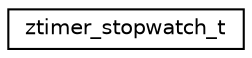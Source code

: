 digraph "Graphical Class Hierarchy"
{
 // LATEX_PDF_SIZE
  edge [fontname="Helvetica",fontsize="10",labelfontname="Helvetica",labelfontsize="10"];
  node [fontname="Helvetica",fontsize="10",shape=record];
  rankdir="LR";
  Node0 [label="ztimer_stopwatch_t",height=0.2,width=0.4,color="black", fillcolor="white", style="filled",URL="$structztimer__stopwatch__t.html",tooltip="ztimer stop watch struct"];
}
